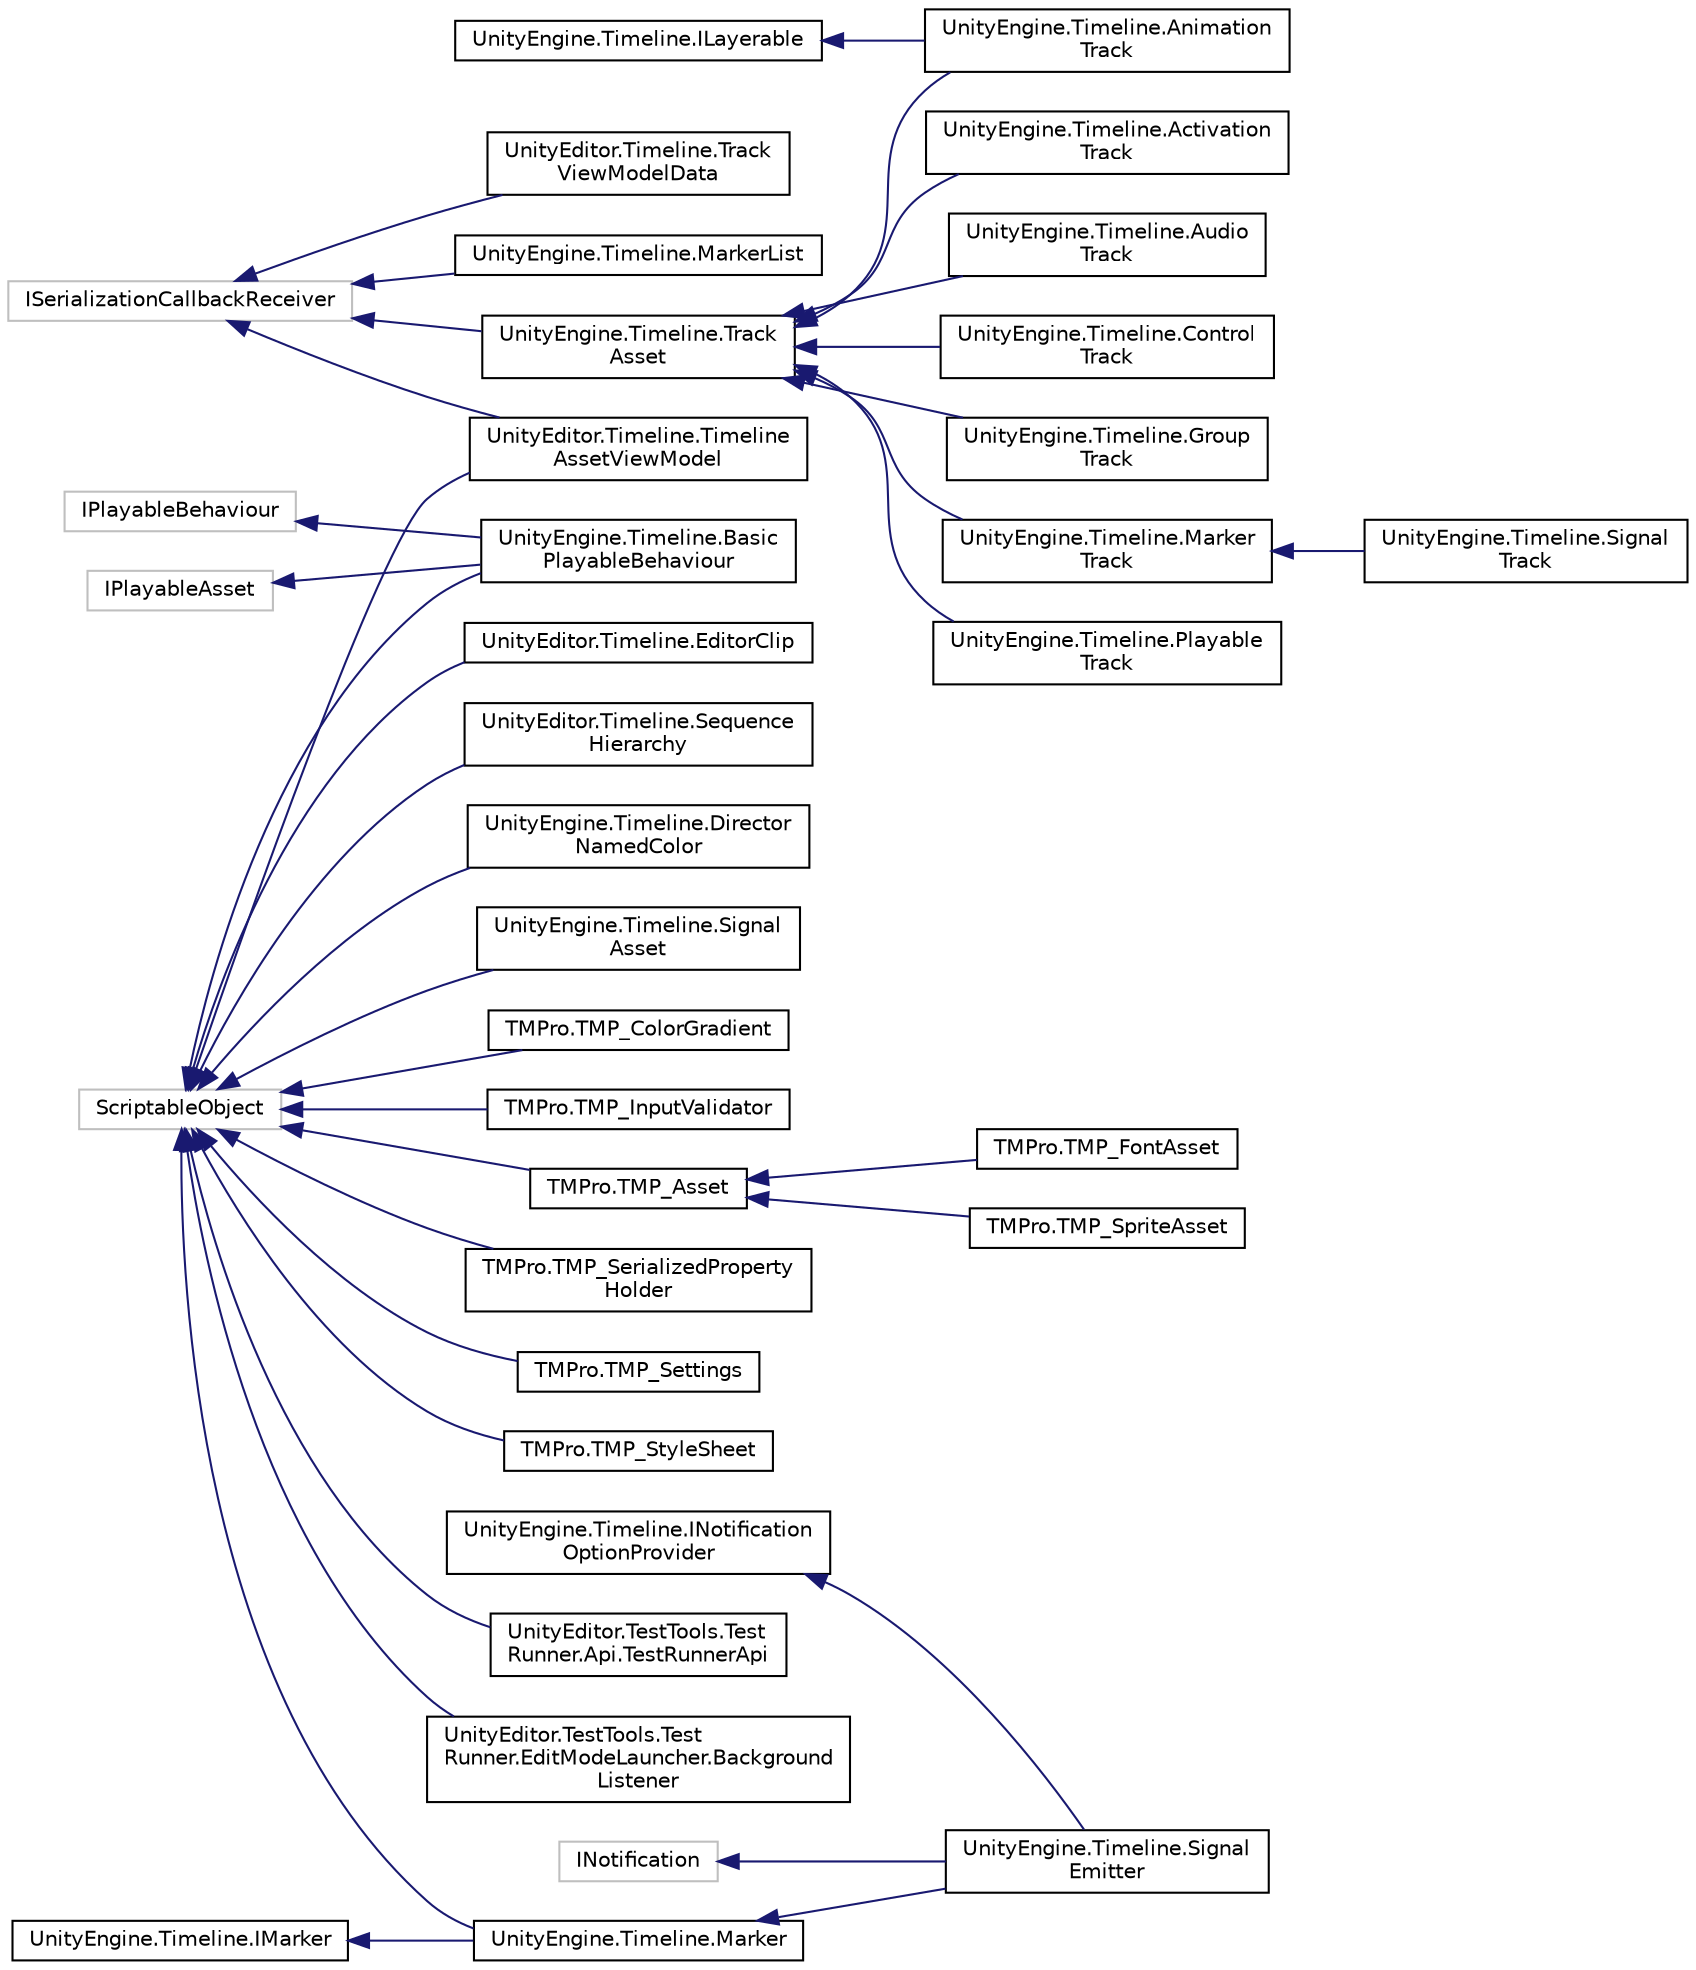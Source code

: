 digraph "Graphical Class Hierarchy"
{
 // LATEX_PDF_SIZE
  edge [fontname="Helvetica",fontsize="10",labelfontname="Helvetica",labelfontsize="10"];
  node [fontname="Helvetica",fontsize="10",shape=record];
  rankdir="LR";
  Node401 [label="UnityEngine.Timeline.ILayerable",height=0.2,width=0.4,color="black", fillcolor="white", style="filled",URL="$interface_unity_engine_1_1_timeline_1_1_i_layerable.html",tooltip="Implement this interface on a TrackAsset derived class to support layers"];
  Node401 -> Node360 [dir="back",color="midnightblue",fontsize="10",style="solid",fontname="Helvetica"];
  Node360 [label="UnityEngine.Timeline.Animation\lTrack",height=0.2,width=0.4,color="black", fillcolor="white", style="filled",URL="$class_unity_engine_1_1_timeline_1_1_animation_track.html",tooltip="A Timeline track used for playing back animations on an Animator."];
  Node399 [label="UnityEngine.Timeline.IMarker",height=0.2,width=0.4,color="black", fillcolor="white", style="filled",URL="$interface_unity_engine_1_1_timeline_1_1_i_marker.html",tooltip="Interface implemented by markers."];
  Node399 -> Node145 [dir="back",color="midnightblue",fontsize="10",style="solid",fontname="Helvetica"];
  Node145 [label="UnityEngine.Timeline.Marker",height=0.2,width=0.4,color="black", fillcolor="white", style="filled",URL="$class_unity_engine_1_1_timeline_1_1_marker.html",tooltip="Use Marker as a base class when creating a custom marker."];
  Node145 -> Node146 [dir="back",color="midnightblue",fontsize="10",style="solid",fontname="Helvetica"];
  Node146 [label="UnityEngine.Timeline.Signal\lEmitter",height=0.2,width=0.4,color="black", fillcolor="white", style="filled",URL="$class_unity_engine_1_1_timeline_1_1_signal_emitter.html",tooltip="Marker that emits a signal to a SignalReceiver."];
  Node392 [label="INotification",height=0.2,width=0.4,color="grey75", fillcolor="white", style="filled",tooltip=" "];
  Node392 -> Node146 [dir="back",color="midnightblue",fontsize="10",style="solid",fontname="Helvetica"];
  Node391 [label="UnityEngine.Timeline.INotification\lOptionProvider",height=0.2,width=0.4,color="black", fillcolor="white", style="filled",URL="$interface_unity_engine_1_1_timeline_1_1_i_notification_option_provider.html",tooltip="Implement this interface to change the behaviour of an INotification."];
  Node391 -> Node146 [dir="back",color="midnightblue",fontsize="10",style="solid",fontname="Helvetica"];
  Node384 [label="IPlayableAsset",height=0.2,width=0.4,color="grey75", fillcolor="white", style="filled",tooltip=" "];
  Node384 -> Node143 [dir="back",color="midnightblue",fontsize="10",style="solid",fontname="Helvetica"];
  Node143 [label="UnityEngine.Timeline.Basic\lPlayableBehaviour",height=0.2,width=0.4,color="black", fillcolor="white", style="filled",URL="$class_unity_engine_1_1_timeline_1_1_basic_playable_behaviour.html",tooltip="This class is deprecated. It is recommended to use Playable Asset and Playable Behaviour derived clas..."];
  Node383 [label="IPlayableBehaviour",height=0.2,width=0.4,color="grey75", fillcolor="white", style="filled",tooltip=" "];
  Node383 -> Node143 [dir="back",color="midnightblue",fontsize="10",style="solid",fontname="Helvetica"];
  Node355 [label="ISerializationCallbackReceiver",height=0.2,width=0.4,color="grey75", fillcolor="white", style="filled",tooltip=" "];
  Node355 -> Node142 [dir="back",color="midnightblue",fontsize="10",style="solid",fontname="Helvetica"];
  Node142 [label="UnityEditor.Timeline.Timeline\lAssetViewModel",height=0.2,width=0.4,color="black", fillcolor="white", style="filled",URL="$class_unity_editor_1_1_timeline_1_1_timeline_asset_view_model.html",tooltip=" "];
  Node355 -> Node356 [dir="back",color="midnightblue",fontsize="10",style="solid",fontname="Helvetica"];
  Node356 [label="UnityEditor.Timeline.Track\lViewModelData",height=0.2,width=0.4,color="black", fillcolor="white", style="filled",URL="$class_unity_editor_1_1_timeline_1_1_track_view_model_data.html",tooltip=" "];
  Node355 -> Node357 [dir="back",color="midnightblue",fontsize="10",style="solid",fontname="Helvetica"];
  Node357 [label="UnityEngine.Timeline.MarkerList",height=0.2,width=0.4,color="black", fillcolor="white", style="filled",URL="$struct_unity_engine_1_1_timeline_1_1_marker_list.html",tooltip=" "];
  Node355 -> Node358 [dir="back",color="midnightblue",fontsize="10",style="solid",fontname="Helvetica"];
  Node358 [label="UnityEngine.Timeline.Track\lAsset",height=0.2,width=0.4,color="black", fillcolor="white", style="filled",URL="$class_unity_engine_1_1_timeline_1_1_track_asset.html",tooltip="A PlayableAsset representing a track inside a timeline."];
  Node358 -> Node359 [dir="back",color="midnightblue",fontsize="10",style="solid",fontname="Helvetica"];
  Node359 [label="UnityEngine.Timeline.Activation\lTrack",height=0.2,width=0.4,color="black", fillcolor="white", style="filled",URL="$class_unity_engine_1_1_timeline_1_1_activation_track.html",tooltip="Track that can be used to control the active state of a GameObject."];
  Node358 -> Node360 [dir="back",color="midnightblue",fontsize="10",style="solid",fontname="Helvetica"];
  Node358 -> Node361 [dir="back",color="midnightblue",fontsize="10",style="solid",fontname="Helvetica"];
  Node361 [label="UnityEngine.Timeline.Audio\lTrack",height=0.2,width=0.4,color="black", fillcolor="white", style="filled",URL="$class_unity_engine_1_1_timeline_1_1_audio_track.html",tooltip="A Timeline track that can play AudioClips."];
  Node358 -> Node362 [dir="back",color="midnightblue",fontsize="10",style="solid",fontname="Helvetica"];
  Node362 [label="UnityEngine.Timeline.Control\lTrack",height=0.2,width=0.4,color="black", fillcolor="white", style="filled",URL="$class_unity_engine_1_1_timeline_1_1_control_track.html",tooltip="A Track whose clips control time-related elements on a GameObject."];
  Node358 -> Node363 [dir="back",color="midnightblue",fontsize="10",style="solid",fontname="Helvetica"];
  Node363 [label="UnityEngine.Timeline.Group\lTrack",height=0.2,width=0.4,color="black", fillcolor="white", style="filled",URL="$class_unity_engine_1_1_timeline_1_1_group_track.html",tooltip="A group track is a container that allows tracks to be arranged in a hierarchical manner."];
  Node358 -> Node364 [dir="back",color="midnightblue",fontsize="10",style="solid",fontname="Helvetica"];
  Node364 [label="UnityEngine.Timeline.Marker\lTrack",height=0.2,width=0.4,color="black", fillcolor="white", style="filled",URL="$class_unity_engine_1_1_timeline_1_1_marker_track.html",tooltip="Use this track to add Markers bound to a GameObject."];
  Node364 -> Node365 [dir="back",color="midnightblue",fontsize="10",style="solid",fontname="Helvetica"];
  Node365 [label="UnityEngine.Timeline.Signal\lTrack",height=0.2,width=0.4,color="black", fillcolor="white", style="filled",URL="$class_unity_engine_1_1_timeline_1_1_signal_track.html",tooltip="Use this track to emit signals to a bound SignalReceiver."];
  Node358 -> Node366 [dir="back",color="midnightblue",fontsize="10",style="solid",fontname="Helvetica"];
  Node366 [label="UnityEngine.Timeline.Playable\lTrack",height=0.2,width=0.4,color="black", fillcolor="white", style="filled",URL="$class_unity_engine_1_1_timeline_1_1_playable_track.html",tooltip="A PlayableTrack is a track whose clips are custom playables."];
  Node129 [label="ScriptableObject",height=0.2,width=0.4,color="grey75", fillcolor="white", style="filled",tooltip=" "];
  Node129 -> Node0 [dir="back",color="midnightblue",fontsize="10",style="solid",fontname="Helvetica"];
  Node0 [label="TMPro.TMP_Asset",height=0.2,width=0.4,color="black", fillcolor="white", style="filled",URL="$class_t_m_pro_1_1_t_m_p___asset.html",tooltip=" "];
  Node0 -> Node1 [dir="back",color="midnightblue",fontsize="10",style="solid",fontname="Helvetica"];
  Node1 [label="TMPro.TMP_FontAsset",height=0.2,width=0.4,color="black", fillcolor="white", style="filled",URL="$class_t_m_pro_1_1_t_m_p___font_asset.html",tooltip=" "];
  Node0 -> Node2 [dir="back",color="midnightblue",fontsize="10",style="solid",fontname="Helvetica"];
  Node2 [label="TMPro.TMP_SpriteAsset",height=0.2,width=0.4,color="black", fillcolor="white", style="filled",URL="$class_t_m_pro_1_1_t_m_p___sprite_asset.html",tooltip=" "];
  Node129 -> Node133 [dir="back",color="midnightblue",fontsize="10",style="solid",fontname="Helvetica"];
  Node133 [label="TMPro.TMP_ColorGradient",height=0.2,width=0.4,color="black", fillcolor="white", style="filled",URL="$class_t_m_pro_1_1_t_m_p___color_gradient.html",tooltip=" "];
  Node129 -> Node134 [dir="back",color="midnightblue",fontsize="10",style="solid",fontname="Helvetica"];
  Node134 [label="TMPro.TMP_InputValidator",height=0.2,width=0.4,color="black", fillcolor="white", style="filled",URL="$class_t_m_pro_1_1_t_m_p___input_validator.html",tooltip="Custom text input validator where user can implement their own custom character validation."];
  Node129 -> Node135 [dir="back",color="midnightblue",fontsize="10",style="solid",fontname="Helvetica"];
  Node135 [label="TMPro.TMP_SerializedProperty\lHolder",height=0.2,width=0.4,color="black", fillcolor="white", style="filled",URL="$class_t_m_pro_1_1_t_m_p___serialized_property_holder.html",tooltip=" "];
  Node129 -> Node136 [dir="back",color="midnightblue",fontsize="10",style="solid",fontname="Helvetica"];
  Node136 [label="TMPro.TMP_Settings",height=0.2,width=0.4,color="black", fillcolor="white", style="filled",URL="$class_t_m_pro_1_1_t_m_p___settings.html",tooltip="Scaling options for the sprites"];
  Node129 -> Node137 [dir="back",color="midnightblue",fontsize="10",style="solid",fontname="Helvetica"];
  Node137 [label="TMPro.TMP_StyleSheet",height=0.2,width=0.4,color="black", fillcolor="white", style="filled",URL="$class_t_m_pro_1_1_t_m_p___style_sheet.html",tooltip=" "];
  Node129 -> Node138 [dir="back",color="midnightblue",fontsize="10",style="solid",fontname="Helvetica"];
  Node138 [label="UnityEditor.TestTools.Test\lRunner.Api.TestRunnerApi",height=0.2,width=0.4,color="black", fillcolor="white", style="filled",URL="$class_unity_editor_1_1_test_tools_1_1_test_runner_1_1_api_1_1_test_runner_api.html",tooltip=" "];
  Node129 -> Node139 [dir="back",color="midnightblue",fontsize="10",style="solid",fontname="Helvetica"];
  Node139 [label="UnityEditor.TestTools.Test\lRunner.EditModeLauncher.Background\lListener",height=0.2,width=0.4,color="black", fillcolor="white", style="filled",URL="$class_unity_editor_1_1_test_tools_1_1_test_runner_1_1_edit_mode_launcher_1_1_background_listener.html",tooltip=" "];
  Node129 -> Node140 [dir="back",color="midnightblue",fontsize="10",style="solid",fontname="Helvetica"];
  Node140 [label="UnityEditor.Timeline.EditorClip",height=0.2,width=0.4,color="black", fillcolor="white", style="filled",URL="$class_unity_editor_1_1_timeline_1_1_editor_clip.html",tooltip=" "];
  Node129 -> Node141 [dir="back",color="midnightblue",fontsize="10",style="solid",fontname="Helvetica"];
  Node141 [label="UnityEditor.Timeline.Sequence\lHierarchy",height=0.2,width=0.4,color="black", fillcolor="white", style="filled",URL="$class_unity_editor_1_1_timeline_1_1_sequence_hierarchy.html",tooltip=" "];
  Node129 -> Node142 [dir="back",color="midnightblue",fontsize="10",style="solid",fontname="Helvetica"];
  Node129 -> Node143 [dir="back",color="midnightblue",fontsize="10",style="solid",fontname="Helvetica"];
  Node129 -> Node144 [dir="back",color="midnightblue",fontsize="10",style="solid",fontname="Helvetica"];
  Node144 [label="UnityEngine.Timeline.Director\lNamedColor",height=0.2,width=0.4,color="black", fillcolor="white", style="filled",URL="$class_unity_engine_1_1_timeline_1_1_director_named_color.html",tooltip=" "];
  Node129 -> Node145 [dir="back",color="midnightblue",fontsize="10",style="solid",fontname="Helvetica"];
  Node129 -> Node147 [dir="back",color="midnightblue",fontsize="10",style="solid",fontname="Helvetica"];
  Node147 [label="UnityEngine.Timeline.Signal\lAsset",height=0.2,width=0.4,color="black", fillcolor="white", style="filled",URL="$class_unity_engine_1_1_timeline_1_1_signal_asset.html",tooltip="An asset representing an emitted signal. A SignalAsset connects a SignalEmitter with a SignalReceiver..."];
}
